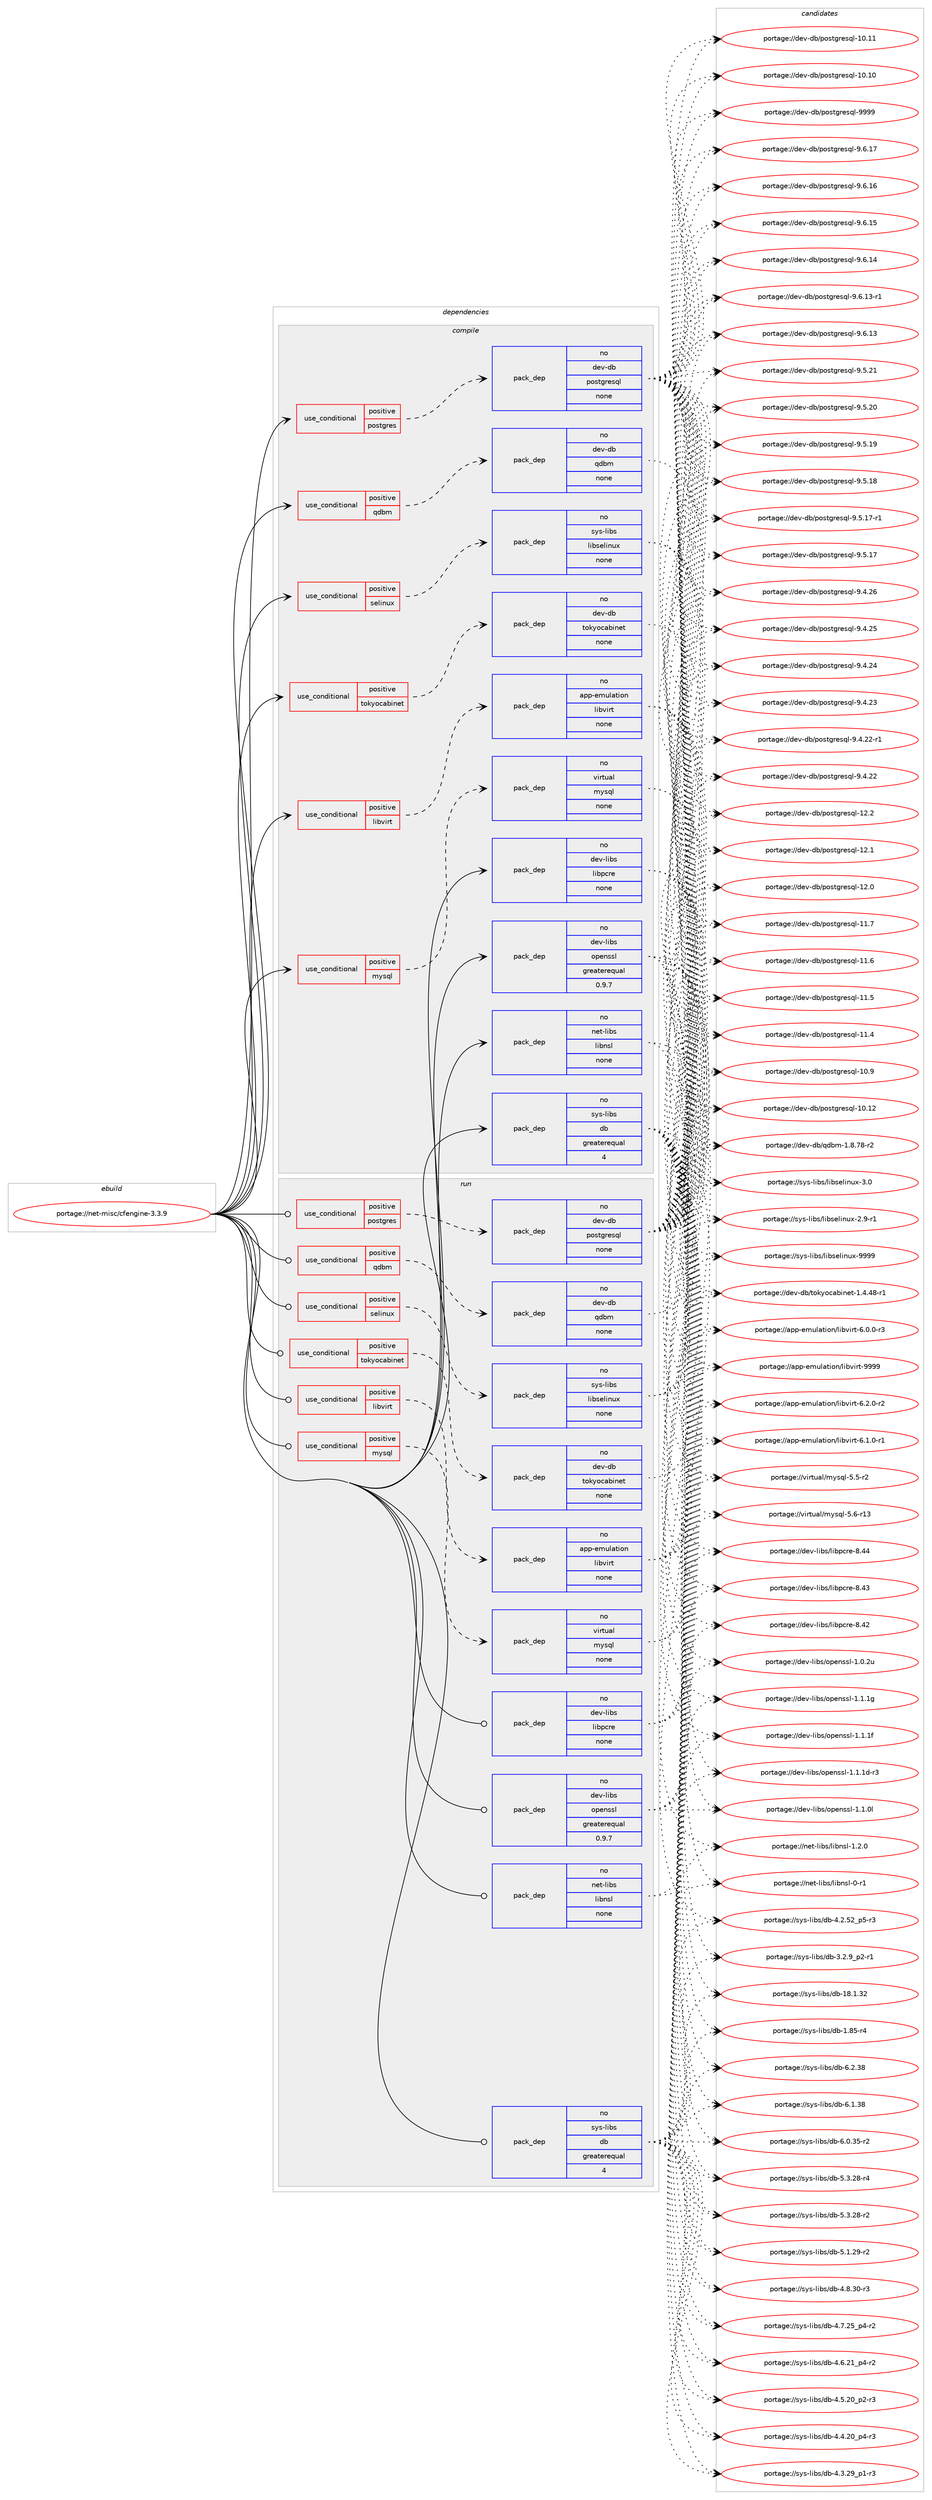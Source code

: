 digraph prolog {

# *************
# Graph options
# *************

newrank=true;
concentrate=true;
compound=true;
graph [rankdir=LR,fontname=Helvetica,fontsize=10,ranksep=1.5];#, ranksep=2.5, nodesep=0.2];
edge  [arrowhead=vee];
node  [fontname=Helvetica,fontsize=10];

# **********
# The ebuild
# **********

subgraph cluster_leftcol {
color=gray;
rank=same;
label=<<i>ebuild</i>>;
id [label="portage://net-misc/cfengine-3.3.9", color=red, width=4, href="../net-misc/cfengine-3.3.9.svg"];
}

# ****************
# The dependencies
# ****************

subgraph cluster_midcol {
color=gray;
label=<<i>dependencies</i>>;
subgraph cluster_compile {
fillcolor="#eeeeee";
style=filled;
label=<<i>compile</i>>;
subgraph cond1011 {
dependency7533 [label=<<TABLE BORDER="0" CELLBORDER="1" CELLSPACING="0" CELLPADDING="4"><TR><TD ROWSPAN="3" CELLPADDING="10">use_conditional</TD></TR><TR><TD>positive</TD></TR><TR><TD>libvirt</TD></TR></TABLE>>, shape=none, color=red];
subgraph pack6431 {
dependency7534 [label=<<TABLE BORDER="0" CELLBORDER="1" CELLSPACING="0" CELLPADDING="4" WIDTH="220"><TR><TD ROWSPAN="6" CELLPADDING="30">pack_dep</TD></TR><TR><TD WIDTH="110">no</TD></TR><TR><TD>app-emulation</TD></TR><TR><TD>libvirt</TD></TR><TR><TD>none</TD></TR><TR><TD></TD></TR></TABLE>>, shape=none, color=blue];
}
dependency7533:e -> dependency7534:w [weight=20,style="dashed",arrowhead="vee"];
}
id:e -> dependency7533:w [weight=20,style="solid",arrowhead="vee"];
subgraph cond1012 {
dependency7535 [label=<<TABLE BORDER="0" CELLBORDER="1" CELLSPACING="0" CELLPADDING="4"><TR><TD ROWSPAN="3" CELLPADDING="10">use_conditional</TD></TR><TR><TD>positive</TD></TR><TR><TD>mysql</TD></TR></TABLE>>, shape=none, color=red];
subgraph pack6432 {
dependency7536 [label=<<TABLE BORDER="0" CELLBORDER="1" CELLSPACING="0" CELLPADDING="4" WIDTH="220"><TR><TD ROWSPAN="6" CELLPADDING="30">pack_dep</TD></TR><TR><TD WIDTH="110">no</TD></TR><TR><TD>virtual</TD></TR><TR><TD>mysql</TD></TR><TR><TD>none</TD></TR><TR><TD></TD></TR></TABLE>>, shape=none, color=blue];
}
dependency7535:e -> dependency7536:w [weight=20,style="dashed",arrowhead="vee"];
}
id:e -> dependency7535:w [weight=20,style="solid",arrowhead="vee"];
subgraph cond1013 {
dependency7537 [label=<<TABLE BORDER="0" CELLBORDER="1" CELLSPACING="0" CELLPADDING="4"><TR><TD ROWSPAN="3" CELLPADDING="10">use_conditional</TD></TR><TR><TD>positive</TD></TR><TR><TD>postgres</TD></TR></TABLE>>, shape=none, color=red];
subgraph pack6433 {
dependency7538 [label=<<TABLE BORDER="0" CELLBORDER="1" CELLSPACING="0" CELLPADDING="4" WIDTH="220"><TR><TD ROWSPAN="6" CELLPADDING="30">pack_dep</TD></TR><TR><TD WIDTH="110">no</TD></TR><TR><TD>dev-db</TD></TR><TR><TD>postgresql</TD></TR><TR><TD>none</TD></TR><TR><TD></TD></TR></TABLE>>, shape=none, color=blue];
}
dependency7537:e -> dependency7538:w [weight=20,style="dashed",arrowhead="vee"];
}
id:e -> dependency7537:w [weight=20,style="solid",arrowhead="vee"];
subgraph cond1014 {
dependency7539 [label=<<TABLE BORDER="0" CELLBORDER="1" CELLSPACING="0" CELLPADDING="4"><TR><TD ROWSPAN="3" CELLPADDING="10">use_conditional</TD></TR><TR><TD>positive</TD></TR><TR><TD>qdbm</TD></TR></TABLE>>, shape=none, color=red];
subgraph pack6434 {
dependency7540 [label=<<TABLE BORDER="0" CELLBORDER="1" CELLSPACING="0" CELLPADDING="4" WIDTH="220"><TR><TD ROWSPAN="6" CELLPADDING="30">pack_dep</TD></TR><TR><TD WIDTH="110">no</TD></TR><TR><TD>dev-db</TD></TR><TR><TD>qdbm</TD></TR><TR><TD>none</TD></TR><TR><TD></TD></TR></TABLE>>, shape=none, color=blue];
}
dependency7539:e -> dependency7540:w [weight=20,style="dashed",arrowhead="vee"];
}
id:e -> dependency7539:w [weight=20,style="solid",arrowhead="vee"];
subgraph cond1015 {
dependency7541 [label=<<TABLE BORDER="0" CELLBORDER="1" CELLSPACING="0" CELLPADDING="4"><TR><TD ROWSPAN="3" CELLPADDING="10">use_conditional</TD></TR><TR><TD>positive</TD></TR><TR><TD>selinux</TD></TR></TABLE>>, shape=none, color=red];
subgraph pack6435 {
dependency7542 [label=<<TABLE BORDER="0" CELLBORDER="1" CELLSPACING="0" CELLPADDING="4" WIDTH="220"><TR><TD ROWSPAN="6" CELLPADDING="30">pack_dep</TD></TR><TR><TD WIDTH="110">no</TD></TR><TR><TD>sys-libs</TD></TR><TR><TD>libselinux</TD></TR><TR><TD>none</TD></TR><TR><TD></TD></TR></TABLE>>, shape=none, color=blue];
}
dependency7541:e -> dependency7542:w [weight=20,style="dashed",arrowhead="vee"];
}
id:e -> dependency7541:w [weight=20,style="solid",arrowhead="vee"];
subgraph cond1016 {
dependency7543 [label=<<TABLE BORDER="0" CELLBORDER="1" CELLSPACING="0" CELLPADDING="4"><TR><TD ROWSPAN="3" CELLPADDING="10">use_conditional</TD></TR><TR><TD>positive</TD></TR><TR><TD>tokyocabinet</TD></TR></TABLE>>, shape=none, color=red];
subgraph pack6436 {
dependency7544 [label=<<TABLE BORDER="0" CELLBORDER="1" CELLSPACING="0" CELLPADDING="4" WIDTH="220"><TR><TD ROWSPAN="6" CELLPADDING="30">pack_dep</TD></TR><TR><TD WIDTH="110">no</TD></TR><TR><TD>dev-db</TD></TR><TR><TD>tokyocabinet</TD></TR><TR><TD>none</TD></TR><TR><TD></TD></TR></TABLE>>, shape=none, color=blue];
}
dependency7543:e -> dependency7544:w [weight=20,style="dashed",arrowhead="vee"];
}
id:e -> dependency7543:w [weight=20,style="solid",arrowhead="vee"];
subgraph pack6437 {
dependency7545 [label=<<TABLE BORDER="0" CELLBORDER="1" CELLSPACING="0" CELLPADDING="4" WIDTH="220"><TR><TD ROWSPAN="6" CELLPADDING="30">pack_dep</TD></TR><TR><TD WIDTH="110">no</TD></TR><TR><TD>dev-libs</TD></TR><TR><TD>libpcre</TD></TR><TR><TD>none</TD></TR><TR><TD></TD></TR></TABLE>>, shape=none, color=blue];
}
id:e -> dependency7545:w [weight=20,style="solid",arrowhead="vee"];
subgraph pack6438 {
dependency7546 [label=<<TABLE BORDER="0" CELLBORDER="1" CELLSPACING="0" CELLPADDING="4" WIDTH="220"><TR><TD ROWSPAN="6" CELLPADDING="30">pack_dep</TD></TR><TR><TD WIDTH="110">no</TD></TR><TR><TD>dev-libs</TD></TR><TR><TD>openssl</TD></TR><TR><TD>greaterequal</TD></TR><TR><TD>0.9.7</TD></TR></TABLE>>, shape=none, color=blue];
}
id:e -> dependency7546:w [weight=20,style="solid",arrowhead="vee"];
subgraph pack6439 {
dependency7547 [label=<<TABLE BORDER="0" CELLBORDER="1" CELLSPACING="0" CELLPADDING="4" WIDTH="220"><TR><TD ROWSPAN="6" CELLPADDING="30">pack_dep</TD></TR><TR><TD WIDTH="110">no</TD></TR><TR><TD>net-libs</TD></TR><TR><TD>libnsl</TD></TR><TR><TD>none</TD></TR><TR><TD></TD></TR></TABLE>>, shape=none, color=blue];
}
id:e -> dependency7547:w [weight=20,style="solid",arrowhead="vee"];
subgraph pack6440 {
dependency7548 [label=<<TABLE BORDER="0" CELLBORDER="1" CELLSPACING="0" CELLPADDING="4" WIDTH="220"><TR><TD ROWSPAN="6" CELLPADDING="30">pack_dep</TD></TR><TR><TD WIDTH="110">no</TD></TR><TR><TD>sys-libs</TD></TR><TR><TD>db</TD></TR><TR><TD>greaterequal</TD></TR><TR><TD>4</TD></TR></TABLE>>, shape=none, color=blue];
}
id:e -> dependency7548:w [weight=20,style="solid",arrowhead="vee"];
}
subgraph cluster_compileandrun {
fillcolor="#eeeeee";
style=filled;
label=<<i>compile and run</i>>;
}
subgraph cluster_run {
fillcolor="#eeeeee";
style=filled;
label=<<i>run</i>>;
subgraph cond1017 {
dependency7549 [label=<<TABLE BORDER="0" CELLBORDER="1" CELLSPACING="0" CELLPADDING="4"><TR><TD ROWSPAN="3" CELLPADDING="10">use_conditional</TD></TR><TR><TD>positive</TD></TR><TR><TD>libvirt</TD></TR></TABLE>>, shape=none, color=red];
subgraph pack6441 {
dependency7550 [label=<<TABLE BORDER="0" CELLBORDER="1" CELLSPACING="0" CELLPADDING="4" WIDTH="220"><TR><TD ROWSPAN="6" CELLPADDING="30">pack_dep</TD></TR><TR><TD WIDTH="110">no</TD></TR><TR><TD>app-emulation</TD></TR><TR><TD>libvirt</TD></TR><TR><TD>none</TD></TR><TR><TD></TD></TR></TABLE>>, shape=none, color=blue];
}
dependency7549:e -> dependency7550:w [weight=20,style="dashed",arrowhead="vee"];
}
id:e -> dependency7549:w [weight=20,style="solid",arrowhead="odot"];
subgraph cond1018 {
dependency7551 [label=<<TABLE BORDER="0" CELLBORDER="1" CELLSPACING="0" CELLPADDING="4"><TR><TD ROWSPAN="3" CELLPADDING="10">use_conditional</TD></TR><TR><TD>positive</TD></TR><TR><TD>mysql</TD></TR></TABLE>>, shape=none, color=red];
subgraph pack6442 {
dependency7552 [label=<<TABLE BORDER="0" CELLBORDER="1" CELLSPACING="0" CELLPADDING="4" WIDTH="220"><TR><TD ROWSPAN="6" CELLPADDING="30">pack_dep</TD></TR><TR><TD WIDTH="110">no</TD></TR><TR><TD>virtual</TD></TR><TR><TD>mysql</TD></TR><TR><TD>none</TD></TR><TR><TD></TD></TR></TABLE>>, shape=none, color=blue];
}
dependency7551:e -> dependency7552:w [weight=20,style="dashed",arrowhead="vee"];
}
id:e -> dependency7551:w [weight=20,style="solid",arrowhead="odot"];
subgraph cond1019 {
dependency7553 [label=<<TABLE BORDER="0" CELLBORDER="1" CELLSPACING="0" CELLPADDING="4"><TR><TD ROWSPAN="3" CELLPADDING="10">use_conditional</TD></TR><TR><TD>positive</TD></TR><TR><TD>postgres</TD></TR></TABLE>>, shape=none, color=red];
subgraph pack6443 {
dependency7554 [label=<<TABLE BORDER="0" CELLBORDER="1" CELLSPACING="0" CELLPADDING="4" WIDTH="220"><TR><TD ROWSPAN="6" CELLPADDING="30">pack_dep</TD></TR><TR><TD WIDTH="110">no</TD></TR><TR><TD>dev-db</TD></TR><TR><TD>postgresql</TD></TR><TR><TD>none</TD></TR><TR><TD></TD></TR></TABLE>>, shape=none, color=blue];
}
dependency7553:e -> dependency7554:w [weight=20,style="dashed",arrowhead="vee"];
}
id:e -> dependency7553:w [weight=20,style="solid",arrowhead="odot"];
subgraph cond1020 {
dependency7555 [label=<<TABLE BORDER="0" CELLBORDER="1" CELLSPACING="0" CELLPADDING="4"><TR><TD ROWSPAN="3" CELLPADDING="10">use_conditional</TD></TR><TR><TD>positive</TD></TR><TR><TD>qdbm</TD></TR></TABLE>>, shape=none, color=red];
subgraph pack6444 {
dependency7556 [label=<<TABLE BORDER="0" CELLBORDER="1" CELLSPACING="0" CELLPADDING="4" WIDTH="220"><TR><TD ROWSPAN="6" CELLPADDING="30">pack_dep</TD></TR><TR><TD WIDTH="110">no</TD></TR><TR><TD>dev-db</TD></TR><TR><TD>qdbm</TD></TR><TR><TD>none</TD></TR><TR><TD></TD></TR></TABLE>>, shape=none, color=blue];
}
dependency7555:e -> dependency7556:w [weight=20,style="dashed",arrowhead="vee"];
}
id:e -> dependency7555:w [weight=20,style="solid",arrowhead="odot"];
subgraph cond1021 {
dependency7557 [label=<<TABLE BORDER="0" CELLBORDER="1" CELLSPACING="0" CELLPADDING="4"><TR><TD ROWSPAN="3" CELLPADDING="10">use_conditional</TD></TR><TR><TD>positive</TD></TR><TR><TD>selinux</TD></TR></TABLE>>, shape=none, color=red];
subgraph pack6445 {
dependency7558 [label=<<TABLE BORDER="0" CELLBORDER="1" CELLSPACING="0" CELLPADDING="4" WIDTH="220"><TR><TD ROWSPAN="6" CELLPADDING="30">pack_dep</TD></TR><TR><TD WIDTH="110">no</TD></TR><TR><TD>sys-libs</TD></TR><TR><TD>libselinux</TD></TR><TR><TD>none</TD></TR><TR><TD></TD></TR></TABLE>>, shape=none, color=blue];
}
dependency7557:e -> dependency7558:w [weight=20,style="dashed",arrowhead="vee"];
}
id:e -> dependency7557:w [weight=20,style="solid",arrowhead="odot"];
subgraph cond1022 {
dependency7559 [label=<<TABLE BORDER="0" CELLBORDER="1" CELLSPACING="0" CELLPADDING="4"><TR><TD ROWSPAN="3" CELLPADDING="10">use_conditional</TD></TR><TR><TD>positive</TD></TR><TR><TD>tokyocabinet</TD></TR></TABLE>>, shape=none, color=red];
subgraph pack6446 {
dependency7560 [label=<<TABLE BORDER="0" CELLBORDER="1" CELLSPACING="0" CELLPADDING="4" WIDTH="220"><TR><TD ROWSPAN="6" CELLPADDING="30">pack_dep</TD></TR><TR><TD WIDTH="110">no</TD></TR><TR><TD>dev-db</TD></TR><TR><TD>tokyocabinet</TD></TR><TR><TD>none</TD></TR><TR><TD></TD></TR></TABLE>>, shape=none, color=blue];
}
dependency7559:e -> dependency7560:w [weight=20,style="dashed",arrowhead="vee"];
}
id:e -> dependency7559:w [weight=20,style="solid",arrowhead="odot"];
subgraph pack6447 {
dependency7561 [label=<<TABLE BORDER="0" CELLBORDER="1" CELLSPACING="0" CELLPADDING="4" WIDTH="220"><TR><TD ROWSPAN="6" CELLPADDING="30">pack_dep</TD></TR><TR><TD WIDTH="110">no</TD></TR><TR><TD>dev-libs</TD></TR><TR><TD>libpcre</TD></TR><TR><TD>none</TD></TR><TR><TD></TD></TR></TABLE>>, shape=none, color=blue];
}
id:e -> dependency7561:w [weight=20,style="solid",arrowhead="odot"];
subgraph pack6448 {
dependency7562 [label=<<TABLE BORDER="0" CELLBORDER="1" CELLSPACING="0" CELLPADDING="4" WIDTH="220"><TR><TD ROWSPAN="6" CELLPADDING="30">pack_dep</TD></TR><TR><TD WIDTH="110">no</TD></TR><TR><TD>dev-libs</TD></TR><TR><TD>openssl</TD></TR><TR><TD>greaterequal</TD></TR><TR><TD>0.9.7</TD></TR></TABLE>>, shape=none, color=blue];
}
id:e -> dependency7562:w [weight=20,style="solid",arrowhead="odot"];
subgraph pack6449 {
dependency7563 [label=<<TABLE BORDER="0" CELLBORDER="1" CELLSPACING="0" CELLPADDING="4" WIDTH="220"><TR><TD ROWSPAN="6" CELLPADDING="30">pack_dep</TD></TR><TR><TD WIDTH="110">no</TD></TR><TR><TD>net-libs</TD></TR><TR><TD>libnsl</TD></TR><TR><TD>none</TD></TR><TR><TD></TD></TR></TABLE>>, shape=none, color=blue];
}
id:e -> dependency7563:w [weight=20,style="solid",arrowhead="odot"];
subgraph pack6450 {
dependency7564 [label=<<TABLE BORDER="0" CELLBORDER="1" CELLSPACING="0" CELLPADDING="4" WIDTH="220"><TR><TD ROWSPAN="6" CELLPADDING="30">pack_dep</TD></TR><TR><TD WIDTH="110">no</TD></TR><TR><TD>sys-libs</TD></TR><TR><TD>db</TD></TR><TR><TD>greaterequal</TD></TR><TR><TD>4</TD></TR></TABLE>>, shape=none, color=blue];
}
id:e -> dependency7564:w [weight=20,style="solid",arrowhead="odot"];
}
}

# **************
# The candidates
# **************

subgraph cluster_choices {
rank=same;
color=gray;
label=<<i>candidates</i>>;

subgraph choice6431 {
color=black;
nodesep=1;
choice97112112451011091171089711610511111047108105981181051141164557575757 [label="portage://app-emulation/libvirt-9999", color=red, width=4,href="../app-emulation/libvirt-9999.svg"];
choice97112112451011091171089711610511111047108105981181051141164554465046484511450 [label="portage://app-emulation/libvirt-6.2.0-r2", color=red, width=4,href="../app-emulation/libvirt-6.2.0-r2.svg"];
choice97112112451011091171089711610511111047108105981181051141164554464946484511449 [label="portage://app-emulation/libvirt-6.1.0-r1", color=red, width=4,href="../app-emulation/libvirt-6.1.0-r1.svg"];
choice97112112451011091171089711610511111047108105981181051141164554464846484511451 [label="portage://app-emulation/libvirt-6.0.0-r3", color=red, width=4,href="../app-emulation/libvirt-6.0.0-r3.svg"];
dependency7534:e -> choice97112112451011091171089711610511111047108105981181051141164557575757:w [style=dotted,weight="100"];
dependency7534:e -> choice97112112451011091171089711610511111047108105981181051141164554465046484511450:w [style=dotted,weight="100"];
dependency7534:e -> choice97112112451011091171089711610511111047108105981181051141164554464946484511449:w [style=dotted,weight="100"];
dependency7534:e -> choice97112112451011091171089711610511111047108105981181051141164554464846484511451:w [style=dotted,weight="100"];
}
subgraph choice6432 {
color=black;
nodesep=1;
choice118105114116117971084710912111511310845534654451144951 [label="portage://virtual/mysql-5.6-r13", color=red, width=4,href="../virtual/mysql-5.6-r13.svg"];
choice1181051141161179710847109121115113108455346534511450 [label="portage://virtual/mysql-5.5-r2", color=red, width=4,href="../virtual/mysql-5.5-r2.svg"];
dependency7536:e -> choice118105114116117971084710912111511310845534654451144951:w [style=dotted,weight="100"];
dependency7536:e -> choice1181051141161179710847109121115113108455346534511450:w [style=dotted,weight="100"];
}
subgraph choice6433 {
color=black;
nodesep=1;
choice1001011184510098471121111151161031141011151131084557575757 [label="portage://dev-db/postgresql-9999", color=red, width=4,href="../dev-db/postgresql-9999.svg"];
choice10010111845100984711211111511610311410111511310845574654464955 [label="portage://dev-db/postgresql-9.6.17", color=red, width=4,href="../dev-db/postgresql-9.6.17.svg"];
choice10010111845100984711211111511610311410111511310845574654464954 [label="portage://dev-db/postgresql-9.6.16", color=red, width=4,href="../dev-db/postgresql-9.6.16.svg"];
choice10010111845100984711211111511610311410111511310845574654464953 [label="portage://dev-db/postgresql-9.6.15", color=red, width=4,href="../dev-db/postgresql-9.6.15.svg"];
choice10010111845100984711211111511610311410111511310845574654464952 [label="portage://dev-db/postgresql-9.6.14", color=red, width=4,href="../dev-db/postgresql-9.6.14.svg"];
choice100101118451009847112111115116103114101115113108455746544649514511449 [label="portage://dev-db/postgresql-9.6.13-r1", color=red, width=4,href="../dev-db/postgresql-9.6.13-r1.svg"];
choice10010111845100984711211111511610311410111511310845574654464951 [label="portage://dev-db/postgresql-9.6.13", color=red, width=4,href="../dev-db/postgresql-9.6.13.svg"];
choice10010111845100984711211111511610311410111511310845574653465049 [label="portage://dev-db/postgresql-9.5.21", color=red, width=4,href="../dev-db/postgresql-9.5.21.svg"];
choice10010111845100984711211111511610311410111511310845574653465048 [label="portage://dev-db/postgresql-9.5.20", color=red, width=4,href="../dev-db/postgresql-9.5.20.svg"];
choice10010111845100984711211111511610311410111511310845574653464957 [label="portage://dev-db/postgresql-9.5.19", color=red, width=4,href="../dev-db/postgresql-9.5.19.svg"];
choice10010111845100984711211111511610311410111511310845574653464956 [label="portage://dev-db/postgresql-9.5.18", color=red, width=4,href="../dev-db/postgresql-9.5.18.svg"];
choice100101118451009847112111115116103114101115113108455746534649554511449 [label="portage://dev-db/postgresql-9.5.17-r1", color=red, width=4,href="../dev-db/postgresql-9.5.17-r1.svg"];
choice10010111845100984711211111511610311410111511310845574653464955 [label="portage://dev-db/postgresql-9.5.17", color=red, width=4,href="../dev-db/postgresql-9.5.17.svg"];
choice10010111845100984711211111511610311410111511310845574652465054 [label="portage://dev-db/postgresql-9.4.26", color=red, width=4,href="../dev-db/postgresql-9.4.26.svg"];
choice10010111845100984711211111511610311410111511310845574652465053 [label="portage://dev-db/postgresql-9.4.25", color=red, width=4,href="../dev-db/postgresql-9.4.25.svg"];
choice10010111845100984711211111511610311410111511310845574652465052 [label="portage://dev-db/postgresql-9.4.24", color=red, width=4,href="../dev-db/postgresql-9.4.24.svg"];
choice10010111845100984711211111511610311410111511310845574652465051 [label="portage://dev-db/postgresql-9.4.23", color=red, width=4,href="../dev-db/postgresql-9.4.23.svg"];
choice100101118451009847112111115116103114101115113108455746524650504511449 [label="portage://dev-db/postgresql-9.4.22-r1", color=red, width=4,href="../dev-db/postgresql-9.4.22-r1.svg"];
choice10010111845100984711211111511610311410111511310845574652465050 [label="portage://dev-db/postgresql-9.4.22", color=red, width=4,href="../dev-db/postgresql-9.4.22.svg"];
choice1001011184510098471121111151161031141011151131084549504650 [label="portage://dev-db/postgresql-12.2", color=red, width=4,href="../dev-db/postgresql-12.2.svg"];
choice1001011184510098471121111151161031141011151131084549504649 [label="portage://dev-db/postgresql-12.1", color=red, width=4,href="../dev-db/postgresql-12.1.svg"];
choice1001011184510098471121111151161031141011151131084549504648 [label="portage://dev-db/postgresql-12.0", color=red, width=4,href="../dev-db/postgresql-12.0.svg"];
choice1001011184510098471121111151161031141011151131084549494655 [label="portage://dev-db/postgresql-11.7", color=red, width=4,href="../dev-db/postgresql-11.7.svg"];
choice1001011184510098471121111151161031141011151131084549494654 [label="portage://dev-db/postgresql-11.6", color=red, width=4,href="../dev-db/postgresql-11.6.svg"];
choice1001011184510098471121111151161031141011151131084549494653 [label="portage://dev-db/postgresql-11.5", color=red, width=4,href="../dev-db/postgresql-11.5.svg"];
choice1001011184510098471121111151161031141011151131084549494652 [label="portage://dev-db/postgresql-11.4", color=red, width=4,href="../dev-db/postgresql-11.4.svg"];
choice1001011184510098471121111151161031141011151131084549484657 [label="portage://dev-db/postgresql-10.9", color=red, width=4,href="../dev-db/postgresql-10.9.svg"];
choice100101118451009847112111115116103114101115113108454948464950 [label="portage://dev-db/postgresql-10.12", color=red, width=4,href="../dev-db/postgresql-10.12.svg"];
choice100101118451009847112111115116103114101115113108454948464949 [label="portage://dev-db/postgresql-10.11", color=red, width=4,href="../dev-db/postgresql-10.11.svg"];
choice100101118451009847112111115116103114101115113108454948464948 [label="portage://dev-db/postgresql-10.10", color=red, width=4,href="../dev-db/postgresql-10.10.svg"];
dependency7538:e -> choice1001011184510098471121111151161031141011151131084557575757:w [style=dotted,weight="100"];
dependency7538:e -> choice10010111845100984711211111511610311410111511310845574654464955:w [style=dotted,weight="100"];
dependency7538:e -> choice10010111845100984711211111511610311410111511310845574654464954:w [style=dotted,weight="100"];
dependency7538:e -> choice10010111845100984711211111511610311410111511310845574654464953:w [style=dotted,weight="100"];
dependency7538:e -> choice10010111845100984711211111511610311410111511310845574654464952:w [style=dotted,weight="100"];
dependency7538:e -> choice100101118451009847112111115116103114101115113108455746544649514511449:w [style=dotted,weight="100"];
dependency7538:e -> choice10010111845100984711211111511610311410111511310845574654464951:w [style=dotted,weight="100"];
dependency7538:e -> choice10010111845100984711211111511610311410111511310845574653465049:w [style=dotted,weight="100"];
dependency7538:e -> choice10010111845100984711211111511610311410111511310845574653465048:w [style=dotted,weight="100"];
dependency7538:e -> choice10010111845100984711211111511610311410111511310845574653464957:w [style=dotted,weight="100"];
dependency7538:e -> choice10010111845100984711211111511610311410111511310845574653464956:w [style=dotted,weight="100"];
dependency7538:e -> choice100101118451009847112111115116103114101115113108455746534649554511449:w [style=dotted,weight="100"];
dependency7538:e -> choice10010111845100984711211111511610311410111511310845574653464955:w [style=dotted,weight="100"];
dependency7538:e -> choice10010111845100984711211111511610311410111511310845574652465054:w [style=dotted,weight="100"];
dependency7538:e -> choice10010111845100984711211111511610311410111511310845574652465053:w [style=dotted,weight="100"];
dependency7538:e -> choice10010111845100984711211111511610311410111511310845574652465052:w [style=dotted,weight="100"];
dependency7538:e -> choice10010111845100984711211111511610311410111511310845574652465051:w [style=dotted,weight="100"];
dependency7538:e -> choice100101118451009847112111115116103114101115113108455746524650504511449:w [style=dotted,weight="100"];
dependency7538:e -> choice10010111845100984711211111511610311410111511310845574652465050:w [style=dotted,weight="100"];
dependency7538:e -> choice1001011184510098471121111151161031141011151131084549504650:w [style=dotted,weight="100"];
dependency7538:e -> choice1001011184510098471121111151161031141011151131084549504649:w [style=dotted,weight="100"];
dependency7538:e -> choice1001011184510098471121111151161031141011151131084549504648:w [style=dotted,weight="100"];
dependency7538:e -> choice1001011184510098471121111151161031141011151131084549494655:w [style=dotted,weight="100"];
dependency7538:e -> choice1001011184510098471121111151161031141011151131084549494654:w [style=dotted,weight="100"];
dependency7538:e -> choice1001011184510098471121111151161031141011151131084549494653:w [style=dotted,weight="100"];
dependency7538:e -> choice1001011184510098471121111151161031141011151131084549494652:w [style=dotted,weight="100"];
dependency7538:e -> choice1001011184510098471121111151161031141011151131084549484657:w [style=dotted,weight="100"];
dependency7538:e -> choice100101118451009847112111115116103114101115113108454948464950:w [style=dotted,weight="100"];
dependency7538:e -> choice100101118451009847112111115116103114101115113108454948464949:w [style=dotted,weight="100"];
dependency7538:e -> choice100101118451009847112111115116103114101115113108454948464948:w [style=dotted,weight="100"];
}
subgraph choice6434 {
color=black;
nodesep=1;
choice10010111845100984711310098109454946564655564511450 [label="portage://dev-db/qdbm-1.8.78-r2", color=red, width=4,href="../dev-db/qdbm-1.8.78-r2.svg"];
dependency7540:e -> choice10010111845100984711310098109454946564655564511450:w [style=dotted,weight="100"];
}
subgraph choice6435 {
color=black;
nodesep=1;
choice115121115451081059811547108105981151011081051101171204557575757 [label="portage://sys-libs/libselinux-9999", color=red, width=4,href="../sys-libs/libselinux-9999.svg"];
choice1151211154510810598115471081059811510110810511011712045514648 [label="portage://sys-libs/libselinux-3.0", color=red, width=4,href="../sys-libs/libselinux-3.0.svg"];
choice11512111545108105981154710810598115101108105110117120455046574511449 [label="portage://sys-libs/libselinux-2.9-r1", color=red, width=4,href="../sys-libs/libselinux-2.9-r1.svg"];
dependency7542:e -> choice115121115451081059811547108105981151011081051101171204557575757:w [style=dotted,weight="100"];
dependency7542:e -> choice1151211154510810598115471081059811510110810511011712045514648:w [style=dotted,weight="100"];
dependency7542:e -> choice11512111545108105981154710810598115101108105110117120455046574511449:w [style=dotted,weight="100"];
}
subgraph choice6436 {
color=black;
nodesep=1;
choice100101118451009847116111107121111999798105110101116454946524652564511449 [label="portage://dev-db/tokyocabinet-1.4.48-r1", color=red, width=4,href="../dev-db/tokyocabinet-1.4.48-r1.svg"];
dependency7544:e -> choice100101118451009847116111107121111999798105110101116454946524652564511449:w [style=dotted,weight="100"];
}
subgraph choice6437 {
color=black;
nodesep=1;
choice10010111845108105981154710810598112991141014556465252 [label="portage://dev-libs/libpcre-8.44", color=red, width=4,href="../dev-libs/libpcre-8.44.svg"];
choice10010111845108105981154710810598112991141014556465251 [label="portage://dev-libs/libpcre-8.43", color=red, width=4,href="../dev-libs/libpcre-8.43.svg"];
choice10010111845108105981154710810598112991141014556465250 [label="portage://dev-libs/libpcre-8.42", color=red, width=4,href="../dev-libs/libpcre-8.42.svg"];
dependency7545:e -> choice10010111845108105981154710810598112991141014556465252:w [style=dotted,weight="100"];
dependency7545:e -> choice10010111845108105981154710810598112991141014556465251:w [style=dotted,weight="100"];
dependency7545:e -> choice10010111845108105981154710810598112991141014556465250:w [style=dotted,weight="100"];
}
subgraph choice6438 {
color=black;
nodesep=1;
choice100101118451081059811547111112101110115115108454946494649103 [label="portage://dev-libs/openssl-1.1.1g", color=red, width=4,href="../dev-libs/openssl-1.1.1g.svg"];
choice100101118451081059811547111112101110115115108454946494649102 [label="portage://dev-libs/openssl-1.1.1f", color=red, width=4,href="../dev-libs/openssl-1.1.1f.svg"];
choice1001011184510810598115471111121011101151151084549464946491004511451 [label="portage://dev-libs/openssl-1.1.1d-r3", color=red, width=4,href="../dev-libs/openssl-1.1.1d-r3.svg"];
choice100101118451081059811547111112101110115115108454946494648108 [label="portage://dev-libs/openssl-1.1.0l", color=red, width=4,href="../dev-libs/openssl-1.1.0l.svg"];
choice100101118451081059811547111112101110115115108454946484650117 [label="portage://dev-libs/openssl-1.0.2u", color=red, width=4,href="../dev-libs/openssl-1.0.2u.svg"];
dependency7546:e -> choice100101118451081059811547111112101110115115108454946494649103:w [style=dotted,weight="100"];
dependency7546:e -> choice100101118451081059811547111112101110115115108454946494649102:w [style=dotted,weight="100"];
dependency7546:e -> choice1001011184510810598115471111121011101151151084549464946491004511451:w [style=dotted,weight="100"];
dependency7546:e -> choice100101118451081059811547111112101110115115108454946494648108:w [style=dotted,weight="100"];
dependency7546:e -> choice100101118451081059811547111112101110115115108454946484650117:w [style=dotted,weight="100"];
}
subgraph choice6439 {
color=black;
nodesep=1;
choice11010111645108105981154710810598110115108454946504648 [label="portage://net-libs/libnsl-1.2.0", color=red, width=4,href="../net-libs/libnsl-1.2.0.svg"];
choice1101011164510810598115471081059811011510845484511449 [label="portage://net-libs/libnsl-0-r1", color=red, width=4,href="../net-libs/libnsl-0-r1.svg"];
dependency7547:e -> choice11010111645108105981154710810598110115108454946504648:w [style=dotted,weight="100"];
dependency7547:e -> choice1101011164510810598115471081059811011510845484511449:w [style=dotted,weight="100"];
}
subgraph choice6440 {
color=black;
nodesep=1;
choice1151211154510810598115471009845544650465156 [label="portage://sys-libs/db-6.2.38", color=red, width=4,href="../sys-libs/db-6.2.38.svg"];
choice1151211154510810598115471009845544649465156 [label="portage://sys-libs/db-6.1.38", color=red, width=4,href="../sys-libs/db-6.1.38.svg"];
choice11512111545108105981154710098455446484651534511450 [label="portage://sys-libs/db-6.0.35-r2", color=red, width=4,href="../sys-libs/db-6.0.35-r2.svg"];
choice11512111545108105981154710098455346514650564511452 [label="portage://sys-libs/db-5.3.28-r4", color=red, width=4,href="../sys-libs/db-5.3.28-r4.svg"];
choice11512111545108105981154710098455346514650564511450 [label="portage://sys-libs/db-5.3.28-r2", color=red, width=4,href="../sys-libs/db-5.3.28-r2.svg"];
choice11512111545108105981154710098455346494650574511450 [label="portage://sys-libs/db-5.1.29-r2", color=red, width=4,href="../sys-libs/db-5.1.29-r2.svg"];
choice11512111545108105981154710098455246564651484511451 [label="portage://sys-libs/db-4.8.30-r3", color=red, width=4,href="../sys-libs/db-4.8.30-r3.svg"];
choice115121115451081059811547100984552465546505395112524511450 [label="portage://sys-libs/db-4.7.25_p4-r2", color=red, width=4,href="../sys-libs/db-4.7.25_p4-r2.svg"];
choice115121115451081059811547100984552465446504995112524511450 [label="portage://sys-libs/db-4.6.21_p4-r2", color=red, width=4,href="../sys-libs/db-4.6.21_p4-r2.svg"];
choice115121115451081059811547100984552465346504895112504511451 [label="portage://sys-libs/db-4.5.20_p2-r3", color=red, width=4,href="../sys-libs/db-4.5.20_p2-r3.svg"];
choice115121115451081059811547100984552465246504895112524511451 [label="portage://sys-libs/db-4.4.20_p4-r3", color=red, width=4,href="../sys-libs/db-4.4.20_p4-r3.svg"];
choice115121115451081059811547100984552465146505795112494511451 [label="portage://sys-libs/db-4.3.29_p1-r3", color=red, width=4,href="../sys-libs/db-4.3.29_p1-r3.svg"];
choice115121115451081059811547100984552465046535095112534511451 [label="portage://sys-libs/db-4.2.52_p5-r3", color=red, width=4,href="../sys-libs/db-4.2.52_p5-r3.svg"];
choice1151211154510810598115471009845514650465795112504511449 [label="portage://sys-libs/db-3.2.9_p2-r1", color=red, width=4,href="../sys-libs/db-3.2.9_p2-r1.svg"];
choice115121115451081059811547100984549564649465150 [label="portage://sys-libs/db-18.1.32", color=red, width=4,href="../sys-libs/db-18.1.32.svg"];
choice1151211154510810598115471009845494656534511452 [label="portage://sys-libs/db-1.85-r4", color=red, width=4,href="../sys-libs/db-1.85-r4.svg"];
dependency7548:e -> choice1151211154510810598115471009845544650465156:w [style=dotted,weight="100"];
dependency7548:e -> choice1151211154510810598115471009845544649465156:w [style=dotted,weight="100"];
dependency7548:e -> choice11512111545108105981154710098455446484651534511450:w [style=dotted,weight="100"];
dependency7548:e -> choice11512111545108105981154710098455346514650564511452:w [style=dotted,weight="100"];
dependency7548:e -> choice11512111545108105981154710098455346514650564511450:w [style=dotted,weight="100"];
dependency7548:e -> choice11512111545108105981154710098455346494650574511450:w [style=dotted,weight="100"];
dependency7548:e -> choice11512111545108105981154710098455246564651484511451:w [style=dotted,weight="100"];
dependency7548:e -> choice115121115451081059811547100984552465546505395112524511450:w [style=dotted,weight="100"];
dependency7548:e -> choice115121115451081059811547100984552465446504995112524511450:w [style=dotted,weight="100"];
dependency7548:e -> choice115121115451081059811547100984552465346504895112504511451:w [style=dotted,weight="100"];
dependency7548:e -> choice115121115451081059811547100984552465246504895112524511451:w [style=dotted,weight="100"];
dependency7548:e -> choice115121115451081059811547100984552465146505795112494511451:w [style=dotted,weight="100"];
dependency7548:e -> choice115121115451081059811547100984552465046535095112534511451:w [style=dotted,weight="100"];
dependency7548:e -> choice1151211154510810598115471009845514650465795112504511449:w [style=dotted,weight="100"];
dependency7548:e -> choice115121115451081059811547100984549564649465150:w [style=dotted,weight="100"];
dependency7548:e -> choice1151211154510810598115471009845494656534511452:w [style=dotted,weight="100"];
}
subgraph choice6441 {
color=black;
nodesep=1;
choice97112112451011091171089711610511111047108105981181051141164557575757 [label="portage://app-emulation/libvirt-9999", color=red, width=4,href="../app-emulation/libvirt-9999.svg"];
choice97112112451011091171089711610511111047108105981181051141164554465046484511450 [label="portage://app-emulation/libvirt-6.2.0-r2", color=red, width=4,href="../app-emulation/libvirt-6.2.0-r2.svg"];
choice97112112451011091171089711610511111047108105981181051141164554464946484511449 [label="portage://app-emulation/libvirt-6.1.0-r1", color=red, width=4,href="../app-emulation/libvirt-6.1.0-r1.svg"];
choice97112112451011091171089711610511111047108105981181051141164554464846484511451 [label="portage://app-emulation/libvirt-6.0.0-r3", color=red, width=4,href="../app-emulation/libvirt-6.0.0-r3.svg"];
dependency7550:e -> choice97112112451011091171089711610511111047108105981181051141164557575757:w [style=dotted,weight="100"];
dependency7550:e -> choice97112112451011091171089711610511111047108105981181051141164554465046484511450:w [style=dotted,weight="100"];
dependency7550:e -> choice97112112451011091171089711610511111047108105981181051141164554464946484511449:w [style=dotted,weight="100"];
dependency7550:e -> choice97112112451011091171089711610511111047108105981181051141164554464846484511451:w [style=dotted,weight="100"];
}
subgraph choice6442 {
color=black;
nodesep=1;
choice118105114116117971084710912111511310845534654451144951 [label="portage://virtual/mysql-5.6-r13", color=red, width=4,href="../virtual/mysql-5.6-r13.svg"];
choice1181051141161179710847109121115113108455346534511450 [label="portage://virtual/mysql-5.5-r2", color=red, width=4,href="../virtual/mysql-5.5-r2.svg"];
dependency7552:e -> choice118105114116117971084710912111511310845534654451144951:w [style=dotted,weight="100"];
dependency7552:e -> choice1181051141161179710847109121115113108455346534511450:w [style=dotted,weight="100"];
}
subgraph choice6443 {
color=black;
nodesep=1;
choice1001011184510098471121111151161031141011151131084557575757 [label="portage://dev-db/postgresql-9999", color=red, width=4,href="../dev-db/postgresql-9999.svg"];
choice10010111845100984711211111511610311410111511310845574654464955 [label="portage://dev-db/postgresql-9.6.17", color=red, width=4,href="../dev-db/postgresql-9.6.17.svg"];
choice10010111845100984711211111511610311410111511310845574654464954 [label="portage://dev-db/postgresql-9.6.16", color=red, width=4,href="../dev-db/postgresql-9.6.16.svg"];
choice10010111845100984711211111511610311410111511310845574654464953 [label="portage://dev-db/postgresql-9.6.15", color=red, width=4,href="../dev-db/postgresql-9.6.15.svg"];
choice10010111845100984711211111511610311410111511310845574654464952 [label="portage://dev-db/postgresql-9.6.14", color=red, width=4,href="../dev-db/postgresql-9.6.14.svg"];
choice100101118451009847112111115116103114101115113108455746544649514511449 [label="portage://dev-db/postgresql-9.6.13-r1", color=red, width=4,href="../dev-db/postgresql-9.6.13-r1.svg"];
choice10010111845100984711211111511610311410111511310845574654464951 [label="portage://dev-db/postgresql-9.6.13", color=red, width=4,href="../dev-db/postgresql-9.6.13.svg"];
choice10010111845100984711211111511610311410111511310845574653465049 [label="portage://dev-db/postgresql-9.5.21", color=red, width=4,href="../dev-db/postgresql-9.5.21.svg"];
choice10010111845100984711211111511610311410111511310845574653465048 [label="portage://dev-db/postgresql-9.5.20", color=red, width=4,href="../dev-db/postgresql-9.5.20.svg"];
choice10010111845100984711211111511610311410111511310845574653464957 [label="portage://dev-db/postgresql-9.5.19", color=red, width=4,href="../dev-db/postgresql-9.5.19.svg"];
choice10010111845100984711211111511610311410111511310845574653464956 [label="portage://dev-db/postgresql-9.5.18", color=red, width=4,href="../dev-db/postgresql-9.5.18.svg"];
choice100101118451009847112111115116103114101115113108455746534649554511449 [label="portage://dev-db/postgresql-9.5.17-r1", color=red, width=4,href="../dev-db/postgresql-9.5.17-r1.svg"];
choice10010111845100984711211111511610311410111511310845574653464955 [label="portage://dev-db/postgresql-9.5.17", color=red, width=4,href="../dev-db/postgresql-9.5.17.svg"];
choice10010111845100984711211111511610311410111511310845574652465054 [label="portage://dev-db/postgresql-9.4.26", color=red, width=4,href="../dev-db/postgresql-9.4.26.svg"];
choice10010111845100984711211111511610311410111511310845574652465053 [label="portage://dev-db/postgresql-9.4.25", color=red, width=4,href="../dev-db/postgresql-9.4.25.svg"];
choice10010111845100984711211111511610311410111511310845574652465052 [label="portage://dev-db/postgresql-9.4.24", color=red, width=4,href="../dev-db/postgresql-9.4.24.svg"];
choice10010111845100984711211111511610311410111511310845574652465051 [label="portage://dev-db/postgresql-9.4.23", color=red, width=4,href="../dev-db/postgresql-9.4.23.svg"];
choice100101118451009847112111115116103114101115113108455746524650504511449 [label="portage://dev-db/postgresql-9.4.22-r1", color=red, width=4,href="../dev-db/postgresql-9.4.22-r1.svg"];
choice10010111845100984711211111511610311410111511310845574652465050 [label="portage://dev-db/postgresql-9.4.22", color=red, width=4,href="../dev-db/postgresql-9.4.22.svg"];
choice1001011184510098471121111151161031141011151131084549504650 [label="portage://dev-db/postgresql-12.2", color=red, width=4,href="../dev-db/postgresql-12.2.svg"];
choice1001011184510098471121111151161031141011151131084549504649 [label="portage://dev-db/postgresql-12.1", color=red, width=4,href="../dev-db/postgresql-12.1.svg"];
choice1001011184510098471121111151161031141011151131084549504648 [label="portage://dev-db/postgresql-12.0", color=red, width=4,href="../dev-db/postgresql-12.0.svg"];
choice1001011184510098471121111151161031141011151131084549494655 [label="portage://dev-db/postgresql-11.7", color=red, width=4,href="../dev-db/postgresql-11.7.svg"];
choice1001011184510098471121111151161031141011151131084549494654 [label="portage://dev-db/postgresql-11.6", color=red, width=4,href="../dev-db/postgresql-11.6.svg"];
choice1001011184510098471121111151161031141011151131084549494653 [label="portage://dev-db/postgresql-11.5", color=red, width=4,href="../dev-db/postgresql-11.5.svg"];
choice1001011184510098471121111151161031141011151131084549494652 [label="portage://dev-db/postgresql-11.4", color=red, width=4,href="../dev-db/postgresql-11.4.svg"];
choice1001011184510098471121111151161031141011151131084549484657 [label="portage://dev-db/postgresql-10.9", color=red, width=4,href="../dev-db/postgresql-10.9.svg"];
choice100101118451009847112111115116103114101115113108454948464950 [label="portage://dev-db/postgresql-10.12", color=red, width=4,href="../dev-db/postgresql-10.12.svg"];
choice100101118451009847112111115116103114101115113108454948464949 [label="portage://dev-db/postgresql-10.11", color=red, width=4,href="../dev-db/postgresql-10.11.svg"];
choice100101118451009847112111115116103114101115113108454948464948 [label="portage://dev-db/postgresql-10.10", color=red, width=4,href="../dev-db/postgresql-10.10.svg"];
dependency7554:e -> choice1001011184510098471121111151161031141011151131084557575757:w [style=dotted,weight="100"];
dependency7554:e -> choice10010111845100984711211111511610311410111511310845574654464955:w [style=dotted,weight="100"];
dependency7554:e -> choice10010111845100984711211111511610311410111511310845574654464954:w [style=dotted,weight="100"];
dependency7554:e -> choice10010111845100984711211111511610311410111511310845574654464953:w [style=dotted,weight="100"];
dependency7554:e -> choice10010111845100984711211111511610311410111511310845574654464952:w [style=dotted,weight="100"];
dependency7554:e -> choice100101118451009847112111115116103114101115113108455746544649514511449:w [style=dotted,weight="100"];
dependency7554:e -> choice10010111845100984711211111511610311410111511310845574654464951:w [style=dotted,weight="100"];
dependency7554:e -> choice10010111845100984711211111511610311410111511310845574653465049:w [style=dotted,weight="100"];
dependency7554:e -> choice10010111845100984711211111511610311410111511310845574653465048:w [style=dotted,weight="100"];
dependency7554:e -> choice10010111845100984711211111511610311410111511310845574653464957:w [style=dotted,weight="100"];
dependency7554:e -> choice10010111845100984711211111511610311410111511310845574653464956:w [style=dotted,weight="100"];
dependency7554:e -> choice100101118451009847112111115116103114101115113108455746534649554511449:w [style=dotted,weight="100"];
dependency7554:e -> choice10010111845100984711211111511610311410111511310845574653464955:w [style=dotted,weight="100"];
dependency7554:e -> choice10010111845100984711211111511610311410111511310845574652465054:w [style=dotted,weight="100"];
dependency7554:e -> choice10010111845100984711211111511610311410111511310845574652465053:w [style=dotted,weight="100"];
dependency7554:e -> choice10010111845100984711211111511610311410111511310845574652465052:w [style=dotted,weight="100"];
dependency7554:e -> choice10010111845100984711211111511610311410111511310845574652465051:w [style=dotted,weight="100"];
dependency7554:e -> choice100101118451009847112111115116103114101115113108455746524650504511449:w [style=dotted,weight="100"];
dependency7554:e -> choice10010111845100984711211111511610311410111511310845574652465050:w [style=dotted,weight="100"];
dependency7554:e -> choice1001011184510098471121111151161031141011151131084549504650:w [style=dotted,weight="100"];
dependency7554:e -> choice1001011184510098471121111151161031141011151131084549504649:w [style=dotted,weight="100"];
dependency7554:e -> choice1001011184510098471121111151161031141011151131084549504648:w [style=dotted,weight="100"];
dependency7554:e -> choice1001011184510098471121111151161031141011151131084549494655:w [style=dotted,weight="100"];
dependency7554:e -> choice1001011184510098471121111151161031141011151131084549494654:w [style=dotted,weight="100"];
dependency7554:e -> choice1001011184510098471121111151161031141011151131084549494653:w [style=dotted,weight="100"];
dependency7554:e -> choice1001011184510098471121111151161031141011151131084549494652:w [style=dotted,weight="100"];
dependency7554:e -> choice1001011184510098471121111151161031141011151131084549484657:w [style=dotted,weight="100"];
dependency7554:e -> choice100101118451009847112111115116103114101115113108454948464950:w [style=dotted,weight="100"];
dependency7554:e -> choice100101118451009847112111115116103114101115113108454948464949:w [style=dotted,weight="100"];
dependency7554:e -> choice100101118451009847112111115116103114101115113108454948464948:w [style=dotted,weight="100"];
}
subgraph choice6444 {
color=black;
nodesep=1;
choice10010111845100984711310098109454946564655564511450 [label="portage://dev-db/qdbm-1.8.78-r2", color=red, width=4,href="../dev-db/qdbm-1.8.78-r2.svg"];
dependency7556:e -> choice10010111845100984711310098109454946564655564511450:w [style=dotted,weight="100"];
}
subgraph choice6445 {
color=black;
nodesep=1;
choice115121115451081059811547108105981151011081051101171204557575757 [label="portage://sys-libs/libselinux-9999", color=red, width=4,href="../sys-libs/libselinux-9999.svg"];
choice1151211154510810598115471081059811510110810511011712045514648 [label="portage://sys-libs/libselinux-3.0", color=red, width=4,href="../sys-libs/libselinux-3.0.svg"];
choice11512111545108105981154710810598115101108105110117120455046574511449 [label="portage://sys-libs/libselinux-2.9-r1", color=red, width=4,href="../sys-libs/libselinux-2.9-r1.svg"];
dependency7558:e -> choice115121115451081059811547108105981151011081051101171204557575757:w [style=dotted,weight="100"];
dependency7558:e -> choice1151211154510810598115471081059811510110810511011712045514648:w [style=dotted,weight="100"];
dependency7558:e -> choice11512111545108105981154710810598115101108105110117120455046574511449:w [style=dotted,weight="100"];
}
subgraph choice6446 {
color=black;
nodesep=1;
choice100101118451009847116111107121111999798105110101116454946524652564511449 [label="portage://dev-db/tokyocabinet-1.4.48-r1", color=red, width=4,href="../dev-db/tokyocabinet-1.4.48-r1.svg"];
dependency7560:e -> choice100101118451009847116111107121111999798105110101116454946524652564511449:w [style=dotted,weight="100"];
}
subgraph choice6447 {
color=black;
nodesep=1;
choice10010111845108105981154710810598112991141014556465252 [label="portage://dev-libs/libpcre-8.44", color=red, width=4,href="../dev-libs/libpcre-8.44.svg"];
choice10010111845108105981154710810598112991141014556465251 [label="portage://dev-libs/libpcre-8.43", color=red, width=4,href="../dev-libs/libpcre-8.43.svg"];
choice10010111845108105981154710810598112991141014556465250 [label="portage://dev-libs/libpcre-8.42", color=red, width=4,href="../dev-libs/libpcre-8.42.svg"];
dependency7561:e -> choice10010111845108105981154710810598112991141014556465252:w [style=dotted,weight="100"];
dependency7561:e -> choice10010111845108105981154710810598112991141014556465251:w [style=dotted,weight="100"];
dependency7561:e -> choice10010111845108105981154710810598112991141014556465250:w [style=dotted,weight="100"];
}
subgraph choice6448 {
color=black;
nodesep=1;
choice100101118451081059811547111112101110115115108454946494649103 [label="portage://dev-libs/openssl-1.1.1g", color=red, width=4,href="../dev-libs/openssl-1.1.1g.svg"];
choice100101118451081059811547111112101110115115108454946494649102 [label="portage://dev-libs/openssl-1.1.1f", color=red, width=4,href="../dev-libs/openssl-1.1.1f.svg"];
choice1001011184510810598115471111121011101151151084549464946491004511451 [label="portage://dev-libs/openssl-1.1.1d-r3", color=red, width=4,href="../dev-libs/openssl-1.1.1d-r3.svg"];
choice100101118451081059811547111112101110115115108454946494648108 [label="portage://dev-libs/openssl-1.1.0l", color=red, width=4,href="../dev-libs/openssl-1.1.0l.svg"];
choice100101118451081059811547111112101110115115108454946484650117 [label="portage://dev-libs/openssl-1.0.2u", color=red, width=4,href="../dev-libs/openssl-1.0.2u.svg"];
dependency7562:e -> choice100101118451081059811547111112101110115115108454946494649103:w [style=dotted,weight="100"];
dependency7562:e -> choice100101118451081059811547111112101110115115108454946494649102:w [style=dotted,weight="100"];
dependency7562:e -> choice1001011184510810598115471111121011101151151084549464946491004511451:w [style=dotted,weight="100"];
dependency7562:e -> choice100101118451081059811547111112101110115115108454946494648108:w [style=dotted,weight="100"];
dependency7562:e -> choice100101118451081059811547111112101110115115108454946484650117:w [style=dotted,weight="100"];
}
subgraph choice6449 {
color=black;
nodesep=1;
choice11010111645108105981154710810598110115108454946504648 [label="portage://net-libs/libnsl-1.2.0", color=red, width=4,href="../net-libs/libnsl-1.2.0.svg"];
choice1101011164510810598115471081059811011510845484511449 [label="portage://net-libs/libnsl-0-r1", color=red, width=4,href="../net-libs/libnsl-0-r1.svg"];
dependency7563:e -> choice11010111645108105981154710810598110115108454946504648:w [style=dotted,weight="100"];
dependency7563:e -> choice1101011164510810598115471081059811011510845484511449:w [style=dotted,weight="100"];
}
subgraph choice6450 {
color=black;
nodesep=1;
choice1151211154510810598115471009845544650465156 [label="portage://sys-libs/db-6.2.38", color=red, width=4,href="../sys-libs/db-6.2.38.svg"];
choice1151211154510810598115471009845544649465156 [label="portage://sys-libs/db-6.1.38", color=red, width=4,href="../sys-libs/db-6.1.38.svg"];
choice11512111545108105981154710098455446484651534511450 [label="portage://sys-libs/db-6.0.35-r2", color=red, width=4,href="../sys-libs/db-6.0.35-r2.svg"];
choice11512111545108105981154710098455346514650564511452 [label="portage://sys-libs/db-5.3.28-r4", color=red, width=4,href="../sys-libs/db-5.3.28-r4.svg"];
choice11512111545108105981154710098455346514650564511450 [label="portage://sys-libs/db-5.3.28-r2", color=red, width=4,href="../sys-libs/db-5.3.28-r2.svg"];
choice11512111545108105981154710098455346494650574511450 [label="portage://sys-libs/db-5.1.29-r2", color=red, width=4,href="../sys-libs/db-5.1.29-r2.svg"];
choice11512111545108105981154710098455246564651484511451 [label="portage://sys-libs/db-4.8.30-r3", color=red, width=4,href="../sys-libs/db-4.8.30-r3.svg"];
choice115121115451081059811547100984552465546505395112524511450 [label="portage://sys-libs/db-4.7.25_p4-r2", color=red, width=4,href="../sys-libs/db-4.7.25_p4-r2.svg"];
choice115121115451081059811547100984552465446504995112524511450 [label="portage://sys-libs/db-4.6.21_p4-r2", color=red, width=4,href="../sys-libs/db-4.6.21_p4-r2.svg"];
choice115121115451081059811547100984552465346504895112504511451 [label="portage://sys-libs/db-4.5.20_p2-r3", color=red, width=4,href="../sys-libs/db-4.5.20_p2-r3.svg"];
choice115121115451081059811547100984552465246504895112524511451 [label="portage://sys-libs/db-4.4.20_p4-r3", color=red, width=4,href="../sys-libs/db-4.4.20_p4-r3.svg"];
choice115121115451081059811547100984552465146505795112494511451 [label="portage://sys-libs/db-4.3.29_p1-r3", color=red, width=4,href="../sys-libs/db-4.3.29_p1-r3.svg"];
choice115121115451081059811547100984552465046535095112534511451 [label="portage://sys-libs/db-4.2.52_p5-r3", color=red, width=4,href="../sys-libs/db-4.2.52_p5-r3.svg"];
choice1151211154510810598115471009845514650465795112504511449 [label="portage://sys-libs/db-3.2.9_p2-r1", color=red, width=4,href="../sys-libs/db-3.2.9_p2-r1.svg"];
choice115121115451081059811547100984549564649465150 [label="portage://sys-libs/db-18.1.32", color=red, width=4,href="../sys-libs/db-18.1.32.svg"];
choice1151211154510810598115471009845494656534511452 [label="portage://sys-libs/db-1.85-r4", color=red, width=4,href="../sys-libs/db-1.85-r4.svg"];
dependency7564:e -> choice1151211154510810598115471009845544650465156:w [style=dotted,weight="100"];
dependency7564:e -> choice1151211154510810598115471009845544649465156:w [style=dotted,weight="100"];
dependency7564:e -> choice11512111545108105981154710098455446484651534511450:w [style=dotted,weight="100"];
dependency7564:e -> choice11512111545108105981154710098455346514650564511452:w [style=dotted,weight="100"];
dependency7564:e -> choice11512111545108105981154710098455346514650564511450:w [style=dotted,weight="100"];
dependency7564:e -> choice11512111545108105981154710098455346494650574511450:w [style=dotted,weight="100"];
dependency7564:e -> choice11512111545108105981154710098455246564651484511451:w [style=dotted,weight="100"];
dependency7564:e -> choice115121115451081059811547100984552465546505395112524511450:w [style=dotted,weight="100"];
dependency7564:e -> choice115121115451081059811547100984552465446504995112524511450:w [style=dotted,weight="100"];
dependency7564:e -> choice115121115451081059811547100984552465346504895112504511451:w [style=dotted,weight="100"];
dependency7564:e -> choice115121115451081059811547100984552465246504895112524511451:w [style=dotted,weight="100"];
dependency7564:e -> choice115121115451081059811547100984552465146505795112494511451:w [style=dotted,weight="100"];
dependency7564:e -> choice115121115451081059811547100984552465046535095112534511451:w [style=dotted,weight="100"];
dependency7564:e -> choice1151211154510810598115471009845514650465795112504511449:w [style=dotted,weight="100"];
dependency7564:e -> choice115121115451081059811547100984549564649465150:w [style=dotted,weight="100"];
dependency7564:e -> choice1151211154510810598115471009845494656534511452:w [style=dotted,weight="100"];
}
}

}
